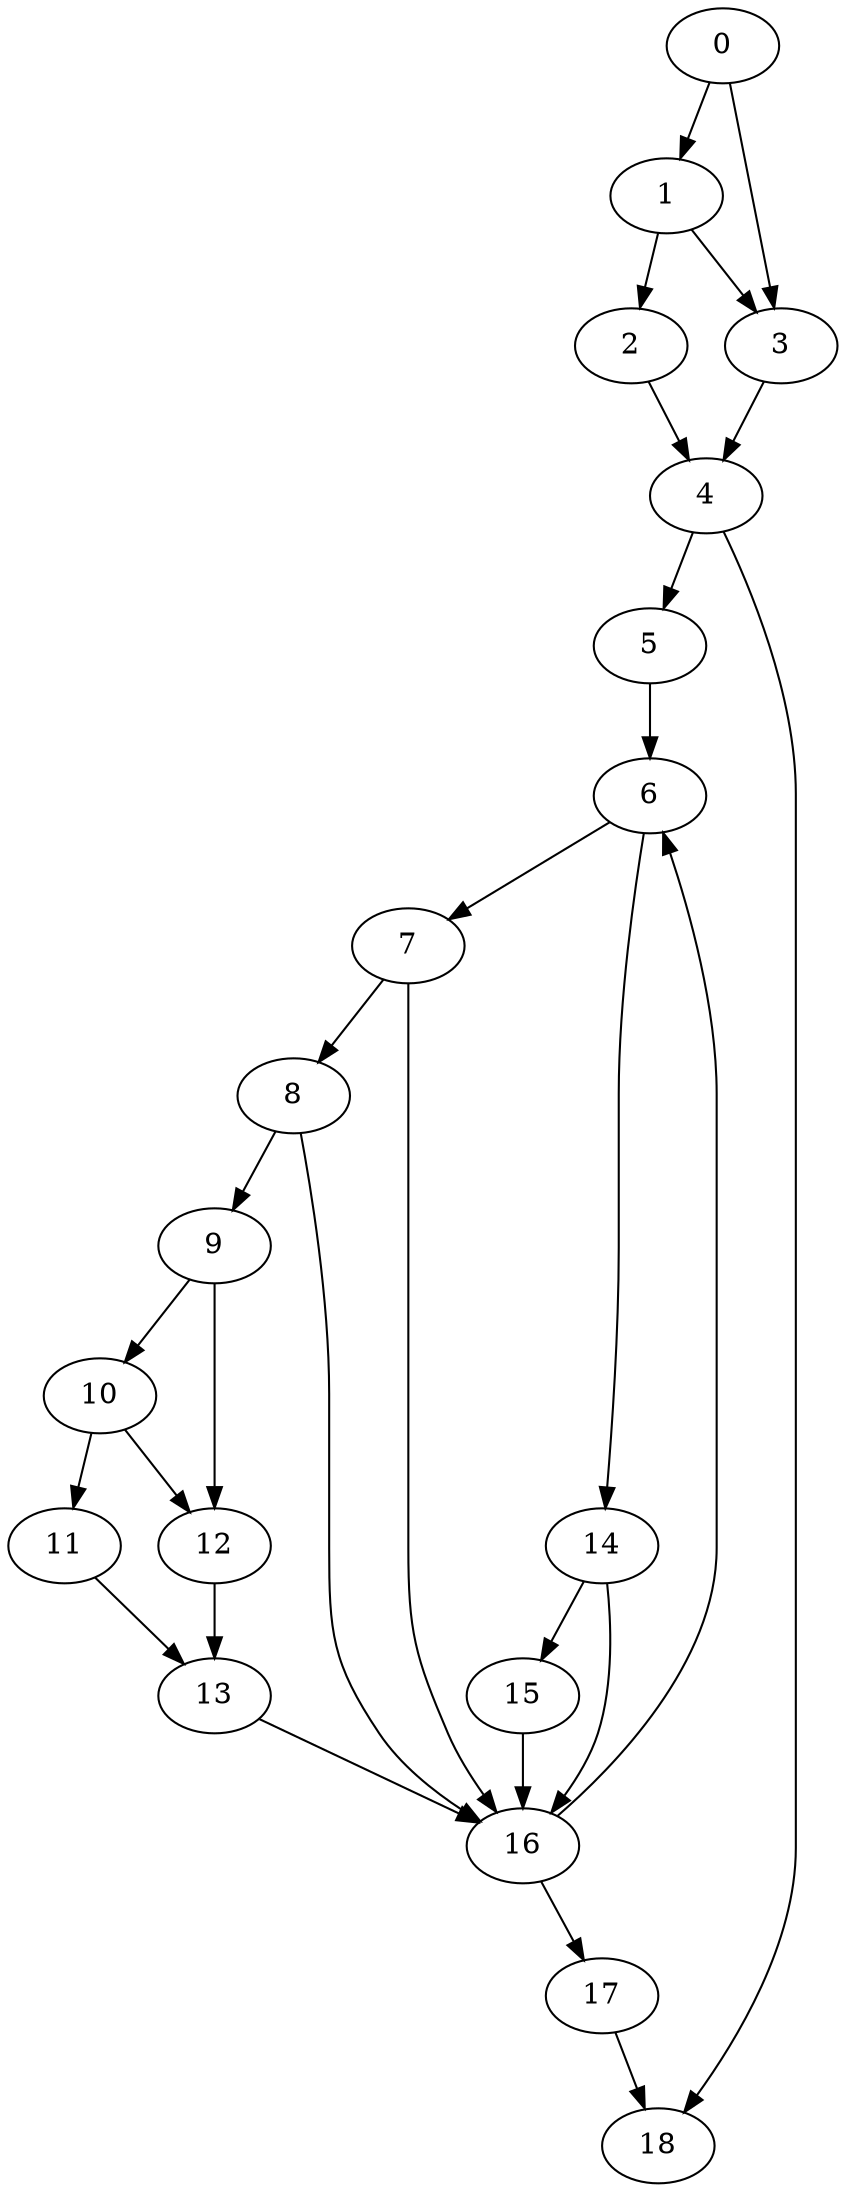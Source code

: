 digraph {
	0
	1
	2
	3
	4
	5
	6
	7
	8
	9
	10
	11
	12
	13
	14
	15
	16
	17
	18
	1 -> 2
	2 -> 4
	3 -> 4
	7 -> 8
	9 -> 10
	15 -> 16
	7 -> 16
	8 -> 16
	13 -> 16
	14 -> 16
	16 -> 17
	0 -> 1
	0 -> 3
	1 -> 3
	16 -> 6
	5 -> 6
	6 -> 7
	10 -> 11
	11 -> 13
	12 -> 13
	9 -> 12
	10 -> 12
	6 -> 14
	4 -> 5
	8 -> 9
	14 -> 15
	4 -> 18
	17 -> 18
}
